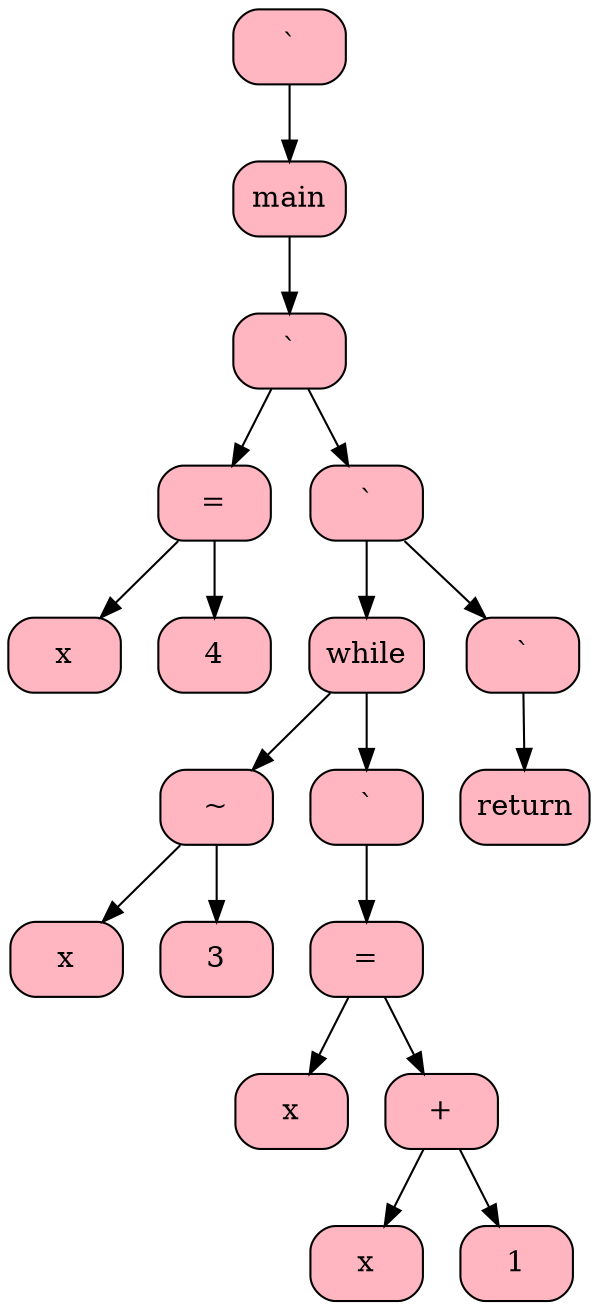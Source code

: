 digraph G { 
node [shape = record];
 "00BB8D18"  "00BB8D18" [shape = Mrecord, style = filled, fillcolor = lightpink  label = "` "];
"00BB8D18" -> "00BB1628"  "00BB1628" [shape = Mrecord, style = filled, fillcolor = lightpink  label = "main "];

 "00BB1628" -> "00BB8DF0" 
 "00BB8DF0" [shape = Mrecord, style = filled, fillcolor = lightpink  label = "` "];
"00BB8DF0" -> "00BB1880" 
 "00BB8DF0" -> "00BB8EE0" 
 "00BB1880" [shape = Mrecord, style = filled, fillcolor = lightpink  label = "= "];
"00BB1880" -> "00BB1850" 
 "00BB1880" -> "00BB1868" 
 "00BB1850" [shape = Mrecord, style = filled, fillcolor = lightpink  label = "x "];
 "00BB1868" [shape = Mrecord, style = filled, fillcolor = lightpink  label = "4 "];
 "00BB8EE0" [shape = Mrecord, style = filled, fillcolor = lightpink  label = "` "];
"00BB8EE0" -> "00BB0568" 
 "00BB8EE0" -> "00BB8D90" 
 "00BB0568" [shape = Mrecord, style = filled, fillcolor = lightpink  label = "while "];
"00BB0568" -> "00BB04C0" 
 "00BB0568" -> "00BB0550" 
 "00BB04C0" [shape = Mrecord, style = filled, fillcolor = lightpink  label = "~ "];
"00BB04C0" -> "00BB1898" 
 "00BB04C0" -> "00BB18B0" 
 "00BB1898" [shape = Mrecord, style = filled, fillcolor = lightpink  label = "x "];
 "00BB18B0" [shape = Mrecord, style = filled, fillcolor = lightpink  label = "3 "];
 "00BB0550" [shape = Mrecord, style = filled, fillcolor = lightpink  label = "` "];
"00BB0550" -> "00BB0538"  "00BB0538" [shape = Mrecord, style = filled, fillcolor = lightpink  label = "= "];
"00BB0538" -> "00BB04D8" 
 "00BB0538" -> "00BB0520" 
 "00BB04D8" [shape = Mrecord, style = filled, fillcolor = lightpink  label = "x "];
 "00BB0520" [shape = Mrecord, style = filled, fillcolor = lightpink  label = "+ "];
"00BB0520" -> "00BB04F0" 
 "00BB0520" -> "00BB0508" 
 "00BB04F0" [shape = Mrecord, style = filled, fillcolor = lightpink  label = "x "];
 "00BB0508" [shape = Mrecord, style = filled, fillcolor = lightpink  label = "1 "];
 "00BB8D90" [shape = Mrecord, style = filled, fillcolor = lightpink  label = "` "];
"00BB8D90" -> "00BB0580"  "00BB0580" [shape = Mrecord, style = filled, fillcolor = lightpink  label = "return "];
}
